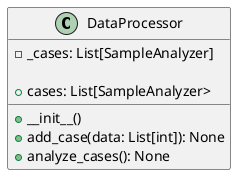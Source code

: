 @startuml
class DataProcessor {
    - _cases: List[SampleAnalyzer]

    + __init__()
    + cases: List[SampleAnalyzer>
    + add_case(data: List[int]): None
    + analyze_cases(): None
}
@enduml
